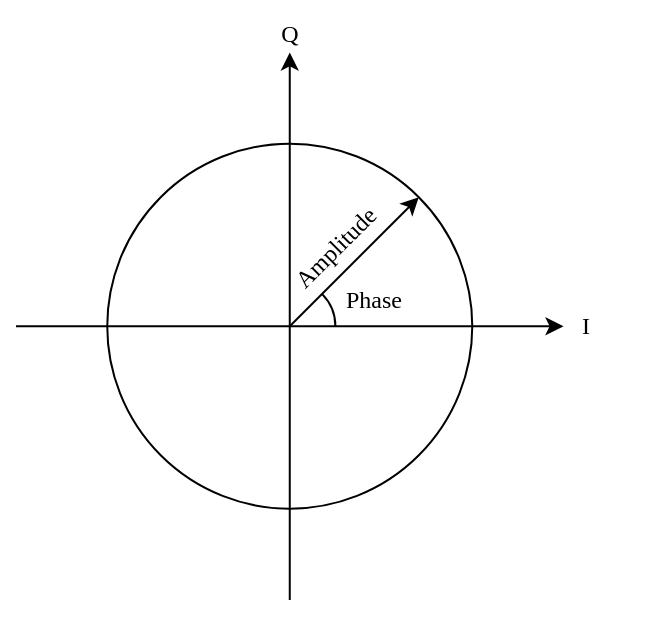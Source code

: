 <mxfile version="26.1.0">
  <diagram name="Page-1" id="1dbGXaamN4F6xeXxS3h5">
    <mxGraphModel dx="636" dy="345" grid="1" gridSize="10" guides="1" tooltips="1" connect="1" arrows="1" fold="1" page="1" pageScale="1" pageWidth="1169" pageHeight="1654" math="0" shadow="0">
      <root>
        <mxCell id="0" />
        <mxCell id="1" parent="0" />
        <mxCell id="WRDxdlmeiS9B5pCvXVZm-9" value="" style="group" vertex="1" connectable="0" parent="1">
          <mxGeometry x="440" y="180" width="319.39" height="300" as="geometry" />
        </mxCell>
        <mxCell id="WRDxdlmeiS9B5pCvXVZm-1" value="" style="ellipse;whiteSpace=wrap;html=1;aspect=fixed;fillColor=none;strokeColor=#000000;" vertex="1" parent="WRDxdlmeiS9B5pCvXVZm-9">
          <mxGeometry x="45.627" y="71.863" width="182.509" height="182.509" as="geometry" />
        </mxCell>
        <mxCell id="WRDxdlmeiS9B5pCvXVZm-2" value="" style="endArrow=classic;html=1;rounded=0;" edge="1" parent="WRDxdlmeiS9B5pCvXVZm-9">
          <mxGeometry width="50" height="50" relative="1" as="geometry">
            <mxPoint y="163.118" as="sourcePoint" />
            <mxPoint x="273.763" y="163.118" as="targetPoint" />
          </mxGeometry>
        </mxCell>
        <mxCell id="WRDxdlmeiS9B5pCvXVZm-3" value="" style="endArrow=classic;html=1;rounded=0;" edge="1" parent="WRDxdlmeiS9B5pCvXVZm-9">
          <mxGeometry width="50" height="50" relative="1" as="geometry">
            <mxPoint x="136.881" y="300" as="sourcePoint" />
            <mxPoint x="136.881" y="26.236" as="targetPoint" />
          </mxGeometry>
        </mxCell>
        <mxCell id="WRDxdlmeiS9B5pCvXVZm-4" value="I" style="text;html=1;align=center;verticalAlign=middle;whiteSpace=wrap;rounded=0;fontFamily=modern;fontSource=https%3A%2F%2Fsourceforge.net%2Fprojects%2Fcm-unicode%2F;" vertex="1" parent="WRDxdlmeiS9B5pCvXVZm-9">
          <mxGeometry x="250.949" y="146.008" width="68.441" height="34.221" as="geometry" />
        </mxCell>
        <mxCell id="WRDxdlmeiS9B5pCvXVZm-5" value="Q" style="text;html=1;align=center;verticalAlign=middle;whiteSpace=wrap;rounded=0;fontFamily=modern;fontSource=https%3A%2F%2Fsourceforge.net%2Fprojects%2Fcm-unicode%2F;" vertex="1" parent="WRDxdlmeiS9B5pCvXVZm-9">
          <mxGeometry x="102.661" width="68.441" height="34.221" as="geometry" />
        </mxCell>
        <mxCell id="WRDxdlmeiS9B5pCvXVZm-6" value="" style="endArrow=classic;html=1;rounded=0;entryX=1;entryY=0;entryDx=0;entryDy=0;strokeColor=#000000;" edge="1" parent="WRDxdlmeiS9B5pCvXVZm-9" target="WRDxdlmeiS9B5pCvXVZm-1">
          <mxGeometry width="50" height="50" relative="1" as="geometry">
            <mxPoint x="136.881" y="163.118" as="sourcePoint" />
            <mxPoint x="193.915" y="106.084" as="targetPoint" />
          </mxGeometry>
        </mxCell>
        <mxCell id="WRDxdlmeiS9B5pCvXVZm-7" value="" style="verticalLabelPosition=bottom;verticalAlign=top;html=1;shape=mxgraph.basic.arc;startAngle=0.127;endAngle=0.25;" vertex="1" parent="WRDxdlmeiS9B5pCvXVZm-9">
          <mxGeometry x="114.068" y="140.304" width="45.627" height="45.627" as="geometry" />
        </mxCell>
        <mxCell id="WRDxdlmeiS9B5pCvXVZm-8" value="&lt;font data-font-src=&quot;https://sourceforge.net/projects/cm-unicode/&quot; face=&quot;modern&quot;&gt;Phase&lt;/font&gt;" style="text;html=1;align=center;verticalAlign=middle;whiteSpace=wrap;rounded=0;" vertex="1" parent="WRDxdlmeiS9B5pCvXVZm-9">
          <mxGeometry x="144.998" y="132.894" width="68.441" height="34.221" as="geometry" />
        </mxCell>
        <mxCell id="WRDxdlmeiS9B5pCvXVZm-10" value="&lt;font data-font-src=&quot;https://sourceforge.net/projects/cm-unicode/&quot; face=&quot;modern&quot;&gt;Amplitude&lt;/font&gt;" style="text;html=1;align=center;verticalAlign=middle;whiteSpace=wrap;rounded=0;rotation=-45;" vertex="1" parent="WRDxdlmeiS9B5pCvXVZm-9">
          <mxGeometry x="129.7" y="108.89" width="60" height="30" as="geometry" />
        </mxCell>
      </root>
    </mxGraphModel>
  </diagram>
</mxfile>
